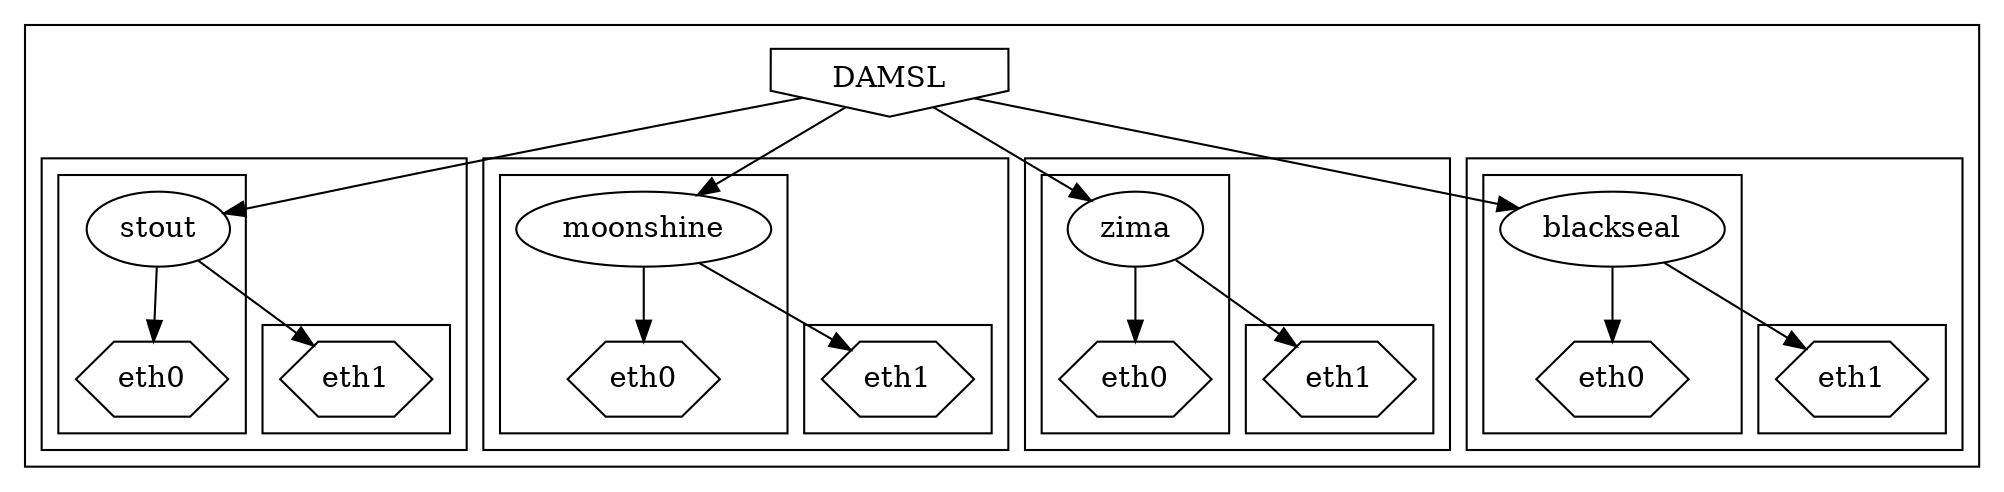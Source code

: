 
      digraph g {	
               
      subgraph cluster_base_network_DAMSL {
        DAMSL [shape=invhouse]
        DAMSL [shape=invhouse,label="DAMSL"]
	      
        "DAMSL" -> "stout";
       
      subgraph cluster_base_node_stout {
        stout [shape=ellipse]	
        stout [shape=ellipse,label="stout"]	
	      
      subgraph cluster_l3_interface_stout_eth0 {
        stout_eth0 [shape=hexagon]	
        stout_eth0 [shape=hexagon,label="eth0"]	
	              
        "stout" -> "stout_eth0";
      }
    
      subgraph cluster_l3_interface_stout_eth1 {
        stout_eth1 [shape=hexagon]	
        stout_eth1 [shape=hexagon,label="eth1"]	
	              
        "stout" -> "stout_eth1";
      }
    	
      }
    
        "DAMSL" -> "moonshine";
       
      subgraph cluster_base_node_moonshine {
        moonshine [shape=ellipse]	
        moonshine [shape=ellipse,label="moonshine"]	
	      
      subgraph cluster_l3_interface_moonshine_eth0 {
        moonshine_eth0 [shape=hexagon]	
        moonshine_eth0 [shape=hexagon,label="eth0"]	
	              
        "moonshine" -> "moonshine_eth0";
      }
    
      subgraph cluster_l3_interface_moonshine_eth1 {
        moonshine_eth1 [shape=hexagon]	
        moonshine_eth1 [shape=hexagon,label="eth1"]	
	              
        "moonshine" -> "moonshine_eth1";
      }
    	
      }
    
        "DAMSL" -> "zima";
       
      subgraph cluster_base_node_zima {
        zima [shape=ellipse]	
        zima [shape=ellipse,label="zima"]	
	      
      subgraph cluster_l3_interface_zima_eth0 {
        zima_eth0 [shape=hexagon]	
        zima_eth0 [shape=hexagon,label="eth0"]	
	              
        "zima" -> "zima_eth0";
      }
    
      subgraph cluster_l3_interface_zima_eth1 {
        zima_eth1 [shape=hexagon]	
        zima_eth1 [shape=hexagon,label="eth1"]	
	              
        "zima" -> "zima_eth1";
      }
    	
      }
    
        "DAMSL" -> "blackseal";
       
      subgraph cluster_base_node_blackseal {
        blackseal [shape=ellipse]	
        blackseal [shape=ellipse,label="blackseal"]	
	      
      subgraph cluster_l3_interface_blackseal_eth0 {
        blackseal_eth0 [shape=hexagon]	
        blackseal_eth0 [shape=hexagon,label="eth0"]	
	              
        "blackseal" -> "blackseal_eth0";
      }
    
      subgraph cluster_l3_interface_blackseal_eth1 {
        blackseal_eth1 [shape=hexagon]	
        blackseal_eth1 [shape=hexagon,label="eth1"]	
	              
        "blackseal" -> "blackseal_eth1";
      }
    	
      }
    
      }
              
      }  
    
